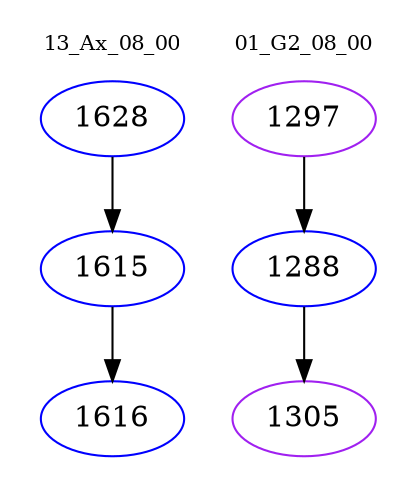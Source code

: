 digraph{
subgraph cluster_0 {
color = white
label = "13_Ax_08_00";
fontsize=10;
T0_1628 [label="1628", color="blue"]
T0_1628 -> T0_1615 [color="black"]
T0_1615 [label="1615", color="blue"]
T0_1615 -> T0_1616 [color="black"]
T0_1616 [label="1616", color="blue"]
}
subgraph cluster_1 {
color = white
label = "01_G2_08_00";
fontsize=10;
T1_1297 [label="1297", color="purple"]
T1_1297 -> T1_1288 [color="black"]
T1_1288 [label="1288", color="blue"]
T1_1288 -> T1_1305 [color="black"]
T1_1305 [label="1305", color="purple"]
}
}
